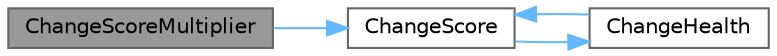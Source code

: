 digraph "ChangeScoreMultiplier"
{
 // LATEX_PDF_SIZE
  bgcolor="transparent";
  edge [fontname=Helvetica,fontsize=10,labelfontname=Helvetica,labelfontsize=10];
  node [fontname=Helvetica,fontsize=10,shape=box,height=0.2,width=0.4];
  rankdir="LR";
  Node1 [id="Node000001",label="ChangeScoreMultiplier",height=0.2,width=0.4,color="gray40", fillcolor="grey60", style="filled", fontcolor="black",tooltip="Changes score multiplier, awards bonus score if max multiplier is reached."];
  Node1 -> Node2 [id="edge7_Node000001_Node000002",color="steelblue1",style="solid",tooltip=" "];
  Node2 [id="Node000002",label="ChangeScore",height=0.2,width=0.4,color="grey40", fillcolor="white", style="filled",URL="$class_player_scripts_1_1_player_status.html#ab2e34c964f801ca064cdcd5aaf430c45",tooltip="Increases score, rewards extra health if requirement are met."];
  Node2 -> Node3 [id="edge8_Node000002_Node000003",color="steelblue1",style="solid",tooltip=" "];
  Node3 [id="Node000003",label="ChangeHealth",height=0.2,width=0.4,color="grey40", fillcolor="white", style="filled",URL="$class_player_scripts_1_1_player_status.html#af41d014aba881a7ec30a9cddaf9e0b3a",tooltip="Increases health. If health is already at max, increases score instead. When health reaches 0,..."];
  Node3 -> Node2 [id="edge9_Node000003_Node000002",color="steelblue1",style="solid",tooltip=" "];
}
